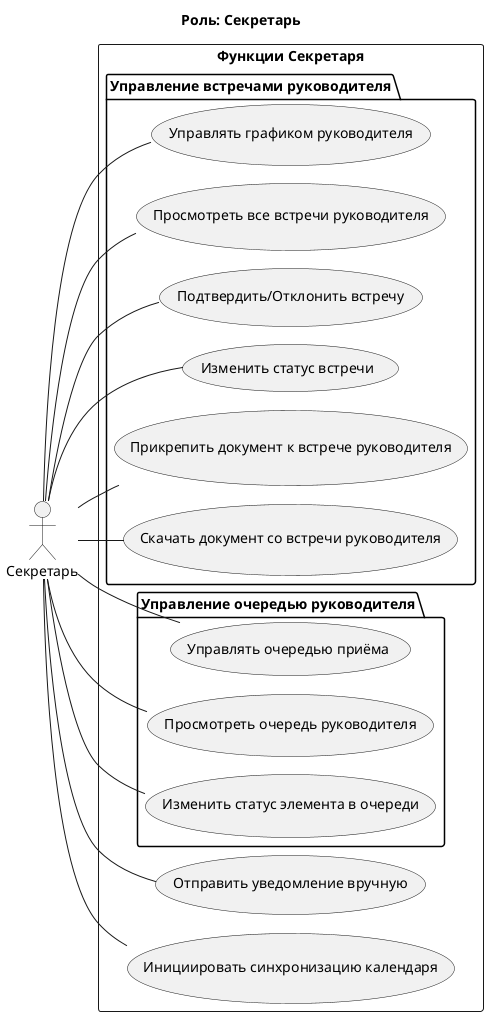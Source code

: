 @startuml uc_secretary
' uc_secretary.wsd
!pragma layout smetana

title Роль: Секретарь
left to right direction 
' === ВКЛЮЧЕНИЕ ОБЩИХ USE CASES (если !include работает) ===
' !include common_use_cases.iuml

' === ИЛИ КОПИЯ ОБЩИХ USE CASES (если !include НЕ работает) ===

' Для include/extend, если они не в common_use_cases.iuml
' usecase "Создать заявку на встречу" as UC_CreateAppointment hidden
' usecase "Редактировать свою заявку" as UC_EditOwnAppointment hidden
' usecase "Отменить свою заявку" as UC_CancelOwnAppointment hidden
' usecase "Синхронизировать с внешним календарем" as UC_SyncExternalCalendar hidden
' === КОНЕЦ КОПИИ ОБЩИХ USE CASES ===


actor Секретарь

rectangle "Функции Секретаря" {
  package "Управление встречами руководителя" {
    usecase "Управлять графиком руководителя" as UC_ManageReceiverSchedule
    usecase "Просмотреть все встречи руководителя" as UC_ViewAllAppointmentsOfReceiver
    usecase "Подтвердить/Отклонить встречу" as UC_ConfirmRejectAppointment
    usecase "Изменить статус встречи" as UC_ChangeAppointmentStatus
    usecase "Прикрепить документ к встрече руководителя" as UC_AttachDocumentToAnyAppointment
    usecase "Скачать документ со встречи руководителя" as UC_DownloadDocumentFromAnyAppointment
  }
  package "Управление очередью руководителя" {
    usecase "Управлять очередью приёма" as UC_ManageQueue
    usecase "Просмотреть очередь руководителя" as UC_ViewQueueSec
    usecase "Изменить статус элемента в очереди" as UC_ChangeQueueItemStatus
  }
  usecase "Отправить уведомление вручную" as UC_SendManualNotification
  usecase "Инициировать синхронизацию календаря" as UC_InitiateCalendarSyncSec
}

Секретарь -- UC_ManageReceiverSchedule
Секретарь -- UC_ViewAllAppointmentsOfReceiver
Секретарь -- UC_ConfirmRejectAppointment
Секретарь -- UC_ChangeAppointmentStatus
Секретарь -- UC_AttachDocumentToAnyAppointment
Секретарь -- UC_DownloadDocumentFromAnyAppointment

Секретарь -- UC_ManageQueue
Секретарь -- UC_ViewQueueSec
Секретарь -- UC_ChangeQueueItemStatus

Секретарь -- UC_SendManualNotification
Секретарь -- UC_InitiateCalendarSyncSec

' Для связей <<include>> и <<extend>> нужно, чтобы целевые use cases были объявлены
' (можно с 'hidden', если они не должны быть видимы сами по себе на этой диаграмме)
' Если UC_CreateAppointment и др. не объявлены в этом файле (и не через !include),
' то эти связи не сработают. Их нужно либо объявить тут как hidden, либо они должны
' быть частью common_use_cases.iuml
' (UC_ManageReceiverSchedule) .> UC_CreateAppointment : <<include>>
' (UC_ManageReceiverSchedule) .> UC_EditOwnAppointment : <<include>>
' (UC_ManageReceiverSchedule) .> UC_CancelOwnAppointment : <<include>>


' UC_ChangeAppointmentStatus ..> UC_SyncExternalCalendar : <<extend>>

@enduml